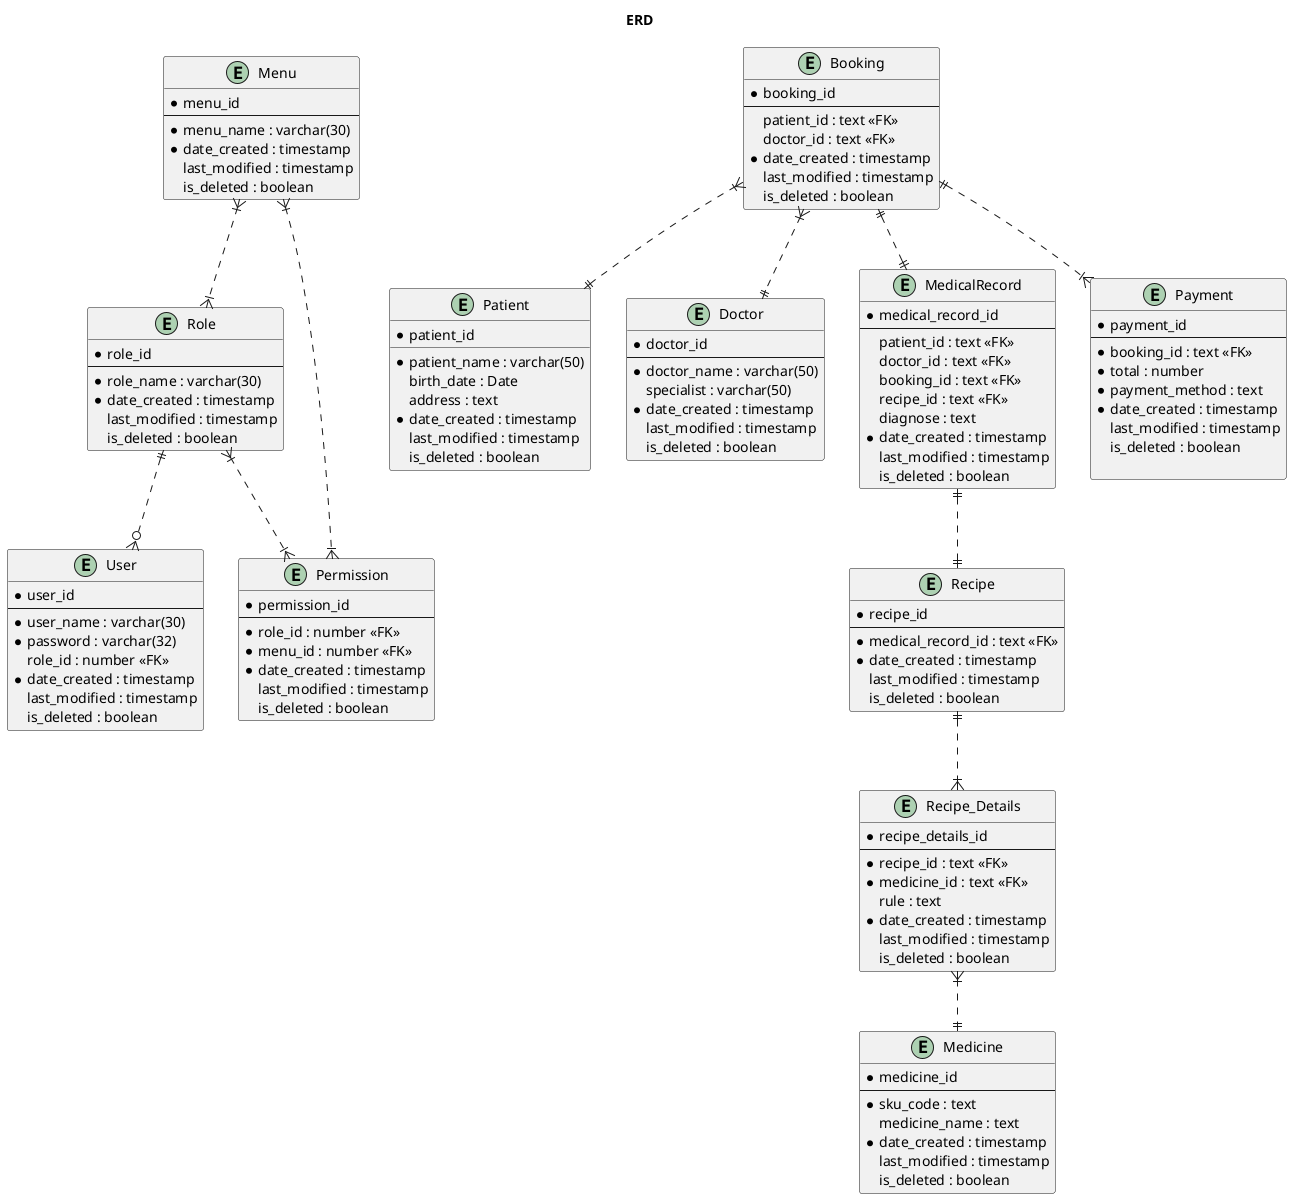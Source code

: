 @startuml entity_relationship_diagram

title ERD

entity User{
    * user_id
    --
    * user_name : varchar(30)
    * password : varchar(32)
      role_id : number <<FK>>
    * date_created : timestamp
      last_modified : timestamp
      is_deleted : boolean
}

entity Role{
    * role_id
    --
    * role_name : varchar(30)
    * date_created : timestamp
      last_modified : timestamp
      is_deleted : boolean 
}

entity Menu{
    * menu_id
    --
    * menu_name : varchar(30)
    * date_created : timestamp
      last_modified : timestamp
      is_deleted : boolean 
}

entity Permission {
    * permission_id
    --
    * role_id : number <<FK>>
    * menu_id : number <<FK>>
    * date_created : timestamp
      last_modified : timestamp
      is_deleted : boolean 
}

entity Patient {
    * patient_id
    __
    * patient_name : varchar(50)
      birth_date : Date
      address : text
    * date_created : timestamp
      last_modified : timestamp
      is_deleted : boolean 
}

entity Doctor {
    * doctor_id
    --
    * doctor_name : varchar(50)
      specialist : varchar(50)
    * date_created : timestamp
      last_modified : timestamp
      is_deleted : boolean  
}

entity Booking {
    * booking_id
    --
    patient_id : text <<FK>>
    doctor_id : text <<FK>>
    * date_created : timestamp
      last_modified : timestamp
      is_deleted : boolean 
}

entity MedicalRecord {
    * medical_record_id
    --
      patient_id : text <<FK>>
      doctor_id : text <<FK>>
      booking_id : text <<FK>>
      recipe_id : text <<FK>>
      diagnose : text
    * date_created : timestamp
      last_modified : timestamp
      is_deleted : boolean 
}

entity Medicine {
    * medicine_id
    --
    * sku_code : text
      medicine_name : text
    * date_created : timestamp
      last_modified : timestamp
      is_deleted : boolean  
}

entity Recipe {
    * recipe_id
    --
    * medical_record_id : text <<FK>>
    * date_created : timestamp
      last_modified : timestamp
      is_deleted : boolean  
}

entity Recipe_Details {
    * recipe_details_id
    --
    * recipe_id : text <<FK>>
    * medicine_id : text <<FK>>
      rule : text
    * date_created : timestamp
      last_modified : timestamp
      is_deleted : boolean  
}

entity Payment {
    * payment_id
    --
    * booking_id : text <<FK>>
    * total : number
    * payment_method : text
    * date_created : timestamp
      last_modified : timestamp
      is_deleted : boolean  

}

Role ||..o{ User

Menu }|..|{ Role
Role }|..|{ Permission
Menu }|..|{ Permission

Booking }|..|| Patient
Booking }|..|| Doctor
Booking ||..|| MedicalRecord
MedicalRecord ||..|| Recipe

Recipe ||..|{ Recipe_Details
Recipe_Details }|..|| Medicine

Booking ||..|{ Payment
@enduml